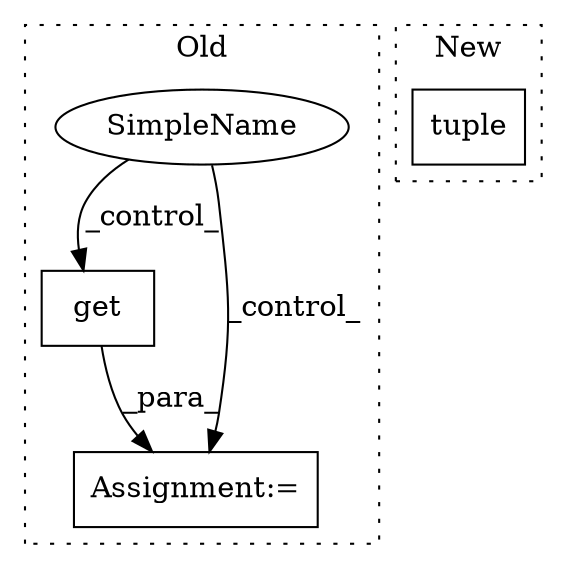 digraph G {
subgraph cluster0 {
1 [label="get" a="32" s="7548,7570" l="4,1" shape="box"];
3 [label="Assignment:=" a="7" s="7540" l="1" shape="box"];
4 [label="SimpleName" a="42" s="7408" l="2" shape="ellipse"];
label = "Old";
style="dotted";
}
subgraph cluster1 {
2 [label="tuple" a="32" s="7393,7400" l="6,1" shape="box"];
label = "New";
style="dotted";
}
1 -> 3 [label="_para_"];
4 -> 1 [label="_control_"];
4 -> 3 [label="_control_"];
}